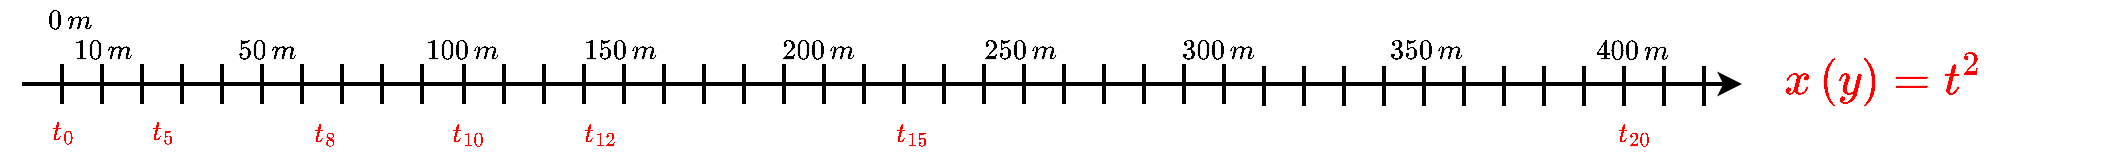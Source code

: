 <mxfile version="17.2.4" type="device"><diagram id="N8od6M9Qp5H4OYlGQzA6" name="Seite-1"><mxGraphModel dx="582" dy="389" grid="1" gridSize="10" guides="1" tooltips="1" connect="1" arrows="1" fold="1" page="1" pageScale="1" pageWidth="827" pageHeight="1169" math="1" shadow="0"><root><mxCell id="0"/><mxCell id="1" parent="0"/><mxCell id="4QHGNQHf5PUYb7Ftc_Lg-1" value="" style="endArrow=classic;html=1;rounded=0;strokeWidth=2;" edge="1" parent="1"><mxGeometry width="50" height="50" relative="1" as="geometry"><mxPoint x="100" y="240" as="sourcePoint"/><mxPoint x="960" y="240" as="targetPoint"/></mxGeometry></mxCell><mxCell id="4QHGNQHf5PUYb7Ftc_Lg-2" value="" style="endArrow=none;html=1;rounded=0;strokeWidth=2;" edge="1" parent="1"><mxGeometry width="50" height="50" relative="1" as="geometry"><mxPoint x="120" y="250" as="sourcePoint"/><mxPoint x="120" y="230" as="targetPoint"/></mxGeometry></mxCell><mxCell id="4QHGNQHf5PUYb7Ftc_Lg-3" value="" style="endArrow=none;html=1;rounded=0;strokeWidth=2;" edge="1" parent="1"><mxGeometry width="50" height="50" relative="1" as="geometry"><mxPoint x="140" y="250" as="sourcePoint"/><mxPoint x="140" y="230" as="targetPoint"/></mxGeometry></mxCell><mxCell id="4QHGNQHf5PUYb7Ftc_Lg-4" value="" style="endArrow=none;html=1;rounded=0;strokeWidth=2;" edge="1" parent="1"><mxGeometry width="50" height="50" relative="1" as="geometry"><mxPoint x="160" y="250" as="sourcePoint"/><mxPoint x="160" y="230" as="targetPoint"/></mxGeometry></mxCell><mxCell id="4QHGNQHf5PUYb7Ftc_Lg-5" value="" style="endArrow=none;html=1;rounded=0;strokeWidth=2;" edge="1" parent="1"><mxGeometry width="50" height="50" relative="1" as="geometry"><mxPoint x="180" y="250" as="sourcePoint"/><mxPoint x="180" y="230" as="targetPoint"/></mxGeometry></mxCell><mxCell id="4QHGNQHf5PUYb7Ftc_Lg-6" value="" style="endArrow=none;html=1;rounded=0;strokeWidth=2;" edge="1" parent="1"><mxGeometry width="50" height="50" relative="1" as="geometry"><mxPoint x="200" y="250" as="sourcePoint"/><mxPoint x="200" y="230" as="targetPoint"/></mxGeometry></mxCell><mxCell id="4QHGNQHf5PUYb7Ftc_Lg-7" value="" style="endArrow=none;html=1;rounded=0;strokeWidth=2;" edge="1" parent="1"><mxGeometry width="50" height="50" relative="1" as="geometry"><mxPoint x="220" y="250" as="sourcePoint"/><mxPoint x="220" y="230" as="targetPoint"/></mxGeometry></mxCell><mxCell id="4QHGNQHf5PUYb7Ftc_Lg-8" value="" style="endArrow=none;html=1;rounded=0;strokeWidth=2;" edge="1" parent="1"><mxGeometry width="50" height="50" relative="1" as="geometry"><mxPoint x="240" y="250" as="sourcePoint"/><mxPoint x="240" y="230" as="targetPoint"/></mxGeometry></mxCell><mxCell id="4QHGNQHf5PUYb7Ftc_Lg-9" value="" style="endArrow=none;html=1;rounded=0;strokeWidth=2;" edge="1" parent="1"><mxGeometry width="50" height="50" relative="1" as="geometry"><mxPoint x="260" y="250" as="sourcePoint"/><mxPoint x="260" y="230" as="targetPoint"/></mxGeometry></mxCell><mxCell id="4QHGNQHf5PUYb7Ftc_Lg-10" value="" style="endArrow=none;html=1;rounded=0;strokeWidth=2;" edge="1" parent="1"><mxGeometry width="50" height="50" relative="1" as="geometry"><mxPoint x="280" y="250" as="sourcePoint"/><mxPoint x="280" y="230" as="targetPoint"/></mxGeometry></mxCell><mxCell id="4QHGNQHf5PUYb7Ftc_Lg-11" value="" style="endArrow=none;html=1;rounded=0;strokeWidth=2;" edge="1" parent="1"><mxGeometry width="50" height="50" relative="1" as="geometry"><mxPoint x="300" y="250" as="sourcePoint"/><mxPoint x="300" y="230" as="targetPoint"/></mxGeometry></mxCell><mxCell id="4QHGNQHf5PUYb7Ftc_Lg-12" value="" style="endArrow=none;html=1;rounded=0;strokeWidth=2;" edge="1" parent="1"><mxGeometry width="50" height="50" relative="1" as="geometry"><mxPoint x="321" y="250" as="sourcePoint"/><mxPoint x="321" y="230" as="targetPoint"/></mxGeometry></mxCell><mxCell id="4QHGNQHf5PUYb7Ftc_Lg-13" value="" style="endArrow=none;html=1;rounded=0;strokeWidth=2;" edge="1" parent="1"><mxGeometry width="50" height="50" relative="1" as="geometry"><mxPoint x="341" y="250" as="sourcePoint"/><mxPoint x="341" y="230" as="targetPoint"/></mxGeometry></mxCell><mxCell id="4QHGNQHf5PUYb7Ftc_Lg-14" value="" style="endArrow=none;html=1;rounded=0;strokeWidth=2;" edge="1" parent="1"><mxGeometry width="50" height="50" relative="1" as="geometry"><mxPoint x="361" y="250" as="sourcePoint"/><mxPoint x="361" y="230" as="targetPoint"/></mxGeometry></mxCell><mxCell id="4QHGNQHf5PUYb7Ftc_Lg-15" value="" style="endArrow=none;html=1;rounded=0;strokeWidth=2;" edge="1" parent="1"><mxGeometry width="50" height="50" relative="1" as="geometry"><mxPoint x="381" y="250" as="sourcePoint"/><mxPoint x="381" y="230" as="targetPoint"/></mxGeometry></mxCell><mxCell id="4QHGNQHf5PUYb7Ftc_Lg-16" value="" style="endArrow=none;html=1;rounded=0;strokeWidth=2;" edge="1" parent="1"><mxGeometry width="50" height="50" relative="1" as="geometry"><mxPoint x="401" y="250" as="sourcePoint"/><mxPoint x="401" y="230" as="targetPoint"/></mxGeometry></mxCell><mxCell id="4QHGNQHf5PUYb7Ftc_Lg-17" value="" style="endArrow=none;html=1;rounded=0;strokeWidth=2;" edge="1" parent="1"><mxGeometry width="50" height="50" relative="1" as="geometry"><mxPoint x="421" y="250" as="sourcePoint"/><mxPoint x="421" y="230" as="targetPoint"/></mxGeometry></mxCell><mxCell id="4QHGNQHf5PUYb7Ftc_Lg-18" value="" style="endArrow=none;html=1;rounded=0;strokeWidth=2;" edge="1" parent="1"><mxGeometry width="50" height="50" relative="1" as="geometry"><mxPoint x="441" y="250" as="sourcePoint"/><mxPoint x="441" y="230" as="targetPoint"/></mxGeometry></mxCell><mxCell id="4QHGNQHf5PUYb7Ftc_Lg-19" value="" style="endArrow=none;html=1;rounded=0;strokeWidth=2;" edge="1" parent="1"><mxGeometry width="50" height="50" relative="1" as="geometry"><mxPoint x="461" y="250" as="sourcePoint"/><mxPoint x="461" y="230" as="targetPoint"/></mxGeometry></mxCell><mxCell id="4QHGNQHf5PUYb7Ftc_Lg-20" value="" style="endArrow=none;html=1;rounded=0;strokeWidth=2;" edge="1" parent="1"><mxGeometry width="50" height="50" relative="1" as="geometry"><mxPoint x="481" y="250" as="sourcePoint"/><mxPoint x="481" y="230" as="targetPoint"/></mxGeometry></mxCell><mxCell id="4QHGNQHf5PUYb7Ftc_Lg-21" value="" style="endArrow=none;html=1;rounded=0;strokeWidth=2;" edge="1" parent="1"><mxGeometry width="50" height="50" relative="1" as="geometry"><mxPoint x="501" y="250" as="sourcePoint"/><mxPoint x="501" y="230" as="targetPoint"/></mxGeometry></mxCell><mxCell id="4QHGNQHf5PUYb7Ftc_Lg-22" value="" style="endArrow=none;html=1;rounded=0;strokeWidth=2;" edge="1" parent="1"><mxGeometry width="50" height="50" relative="1" as="geometry"><mxPoint x="521" y="250" as="sourcePoint"/><mxPoint x="521" y="230" as="targetPoint"/></mxGeometry></mxCell><mxCell id="4QHGNQHf5PUYb7Ftc_Lg-23" value="" style="endArrow=none;html=1;rounded=0;strokeWidth=2;" edge="1" parent="1"><mxGeometry width="50" height="50" relative="1" as="geometry"><mxPoint x="541" y="250" as="sourcePoint"/><mxPoint x="541" y="230" as="targetPoint"/></mxGeometry></mxCell><mxCell id="4QHGNQHf5PUYb7Ftc_Lg-24" value="" style="endArrow=none;html=1;rounded=0;strokeWidth=2;" edge="1" parent="1"><mxGeometry width="50" height="50" relative="1" as="geometry"><mxPoint x="561" y="250" as="sourcePoint"/><mxPoint x="561" y="230" as="targetPoint"/></mxGeometry></mxCell><mxCell id="4QHGNQHf5PUYb7Ftc_Lg-25" value="" style="endArrow=none;html=1;rounded=0;strokeWidth=2;" edge="1" parent="1"><mxGeometry width="50" height="50" relative="1" as="geometry"><mxPoint x="581" y="250" as="sourcePoint"/><mxPoint x="581" y="230" as="targetPoint"/></mxGeometry></mxCell><mxCell id="4QHGNQHf5PUYb7Ftc_Lg-26" value="" style="endArrow=none;html=1;rounded=0;strokeWidth=2;" edge="1" parent="1"><mxGeometry width="50" height="50" relative="1" as="geometry"><mxPoint x="601" y="250" as="sourcePoint"/><mxPoint x="601" y="230" as="targetPoint"/></mxGeometry></mxCell><mxCell id="4QHGNQHf5PUYb7Ftc_Lg-27" value="" style="endArrow=none;html=1;rounded=0;strokeWidth=2;" edge="1" parent="1"><mxGeometry width="50" height="50" relative="1" as="geometry"><mxPoint x="621" y="250" as="sourcePoint"/><mxPoint x="621" y="230" as="targetPoint"/></mxGeometry></mxCell><mxCell id="4QHGNQHf5PUYb7Ftc_Lg-28" value="" style="endArrow=none;html=1;rounded=0;strokeWidth=2;" edge="1" parent="1"><mxGeometry width="50" height="50" relative="1" as="geometry"><mxPoint x="641" y="250" as="sourcePoint"/><mxPoint x="641" y="230" as="targetPoint"/></mxGeometry></mxCell><mxCell id="4QHGNQHf5PUYb7Ftc_Lg-29" value="" style="endArrow=none;html=1;rounded=0;strokeWidth=2;" edge="1" parent="1"><mxGeometry width="50" height="50" relative="1" as="geometry"><mxPoint x="661" y="250" as="sourcePoint"/><mxPoint x="661" y="230" as="targetPoint"/></mxGeometry></mxCell><mxCell id="4QHGNQHf5PUYb7Ftc_Lg-30" value="" style="endArrow=none;html=1;rounded=0;strokeWidth=2;" edge="1" parent="1"><mxGeometry width="50" height="50" relative="1" as="geometry"><mxPoint x="681" y="250" as="sourcePoint"/><mxPoint x="681" y="230" as="targetPoint"/></mxGeometry></mxCell><mxCell id="4QHGNQHf5PUYb7Ftc_Lg-31" value="" style="endArrow=none;html=1;rounded=0;strokeWidth=2;" edge="1" parent="1"><mxGeometry width="50" height="50" relative="1" as="geometry"><mxPoint x="701" y="250" as="sourcePoint"/><mxPoint x="701" y="230" as="targetPoint"/></mxGeometry></mxCell><mxCell id="4QHGNQHf5PUYb7Ftc_Lg-32" value="" style="endArrow=none;html=1;rounded=0;strokeWidth=2;" edge="1" parent="1"><mxGeometry width="50" height="50" relative="1" as="geometry"><mxPoint x="721" y="251" as="sourcePoint"/><mxPoint x="721" y="231" as="targetPoint"/></mxGeometry></mxCell><mxCell id="4QHGNQHf5PUYb7Ftc_Lg-33" value="" style="endArrow=none;html=1;rounded=0;strokeWidth=2;" edge="1" parent="1"><mxGeometry width="50" height="50" relative="1" as="geometry"><mxPoint x="741" y="251" as="sourcePoint"/><mxPoint x="741" y="231" as="targetPoint"/></mxGeometry></mxCell><mxCell id="4QHGNQHf5PUYb7Ftc_Lg-34" value="" style="endArrow=none;html=1;rounded=0;strokeWidth=2;" edge="1" parent="1"><mxGeometry width="50" height="50" relative="1" as="geometry"><mxPoint x="761" y="251" as="sourcePoint"/><mxPoint x="761" y="231" as="targetPoint"/></mxGeometry></mxCell><mxCell id="4QHGNQHf5PUYb7Ftc_Lg-35" value="" style="endArrow=none;html=1;rounded=0;strokeWidth=2;" edge="1" parent="1"><mxGeometry width="50" height="50" relative="1" as="geometry"><mxPoint x="781" y="251" as="sourcePoint"/><mxPoint x="781" y="231" as="targetPoint"/></mxGeometry></mxCell><mxCell id="4QHGNQHf5PUYb7Ftc_Lg-36" value="" style="endArrow=none;html=1;rounded=0;strokeWidth=2;" edge="1" parent="1"><mxGeometry width="50" height="50" relative="1" as="geometry"><mxPoint x="801" y="251" as="sourcePoint"/><mxPoint x="801" y="231" as="targetPoint"/></mxGeometry></mxCell><mxCell id="4QHGNQHf5PUYb7Ftc_Lg-37" value="" style="endArrow=none;html=1;rounded=0;strokeWidth=2;" edge="1" parent="1"><mxGeometry width="50" height="50" relative="1" as="geometry"><mxPoint x="821" y="251" as="sourcePoint"/><mxPoint x="821" y="231" as="targetPoint"/></mxGeometry></mxCell><mxCell id="4QHGNQHf5PUYb7Ftc_Lg-38" value="" style="endArrow=none;html=1;rounded=0;strokeWidth=2;" edge="1" parent="1"><mxGeometry width="50" height="50" relative="1" as="geometry"><mxPoint x="841" y="251" as="sourcePoint"/><mxPoint x="841" y="231" as="targetPoint"/></mxGeometry></mxCell><mxCell id="4QHGNQHf5PUYb7Ftc_Lg-39" value="" style="endArrow=none;html=1;rounded=0;strokeWidth=2;" edge="1" parent="1"><mxGeometry width="50" height="50" relative="1" as="geometry"><mxPoint x="861" y="251" as="sourcePoint"/><mxPoint x="861" y="231" as="targetPoint"/></mxGeometry></mxCell><mxCell id="4QHGNQHf5PUYb7Ftc_Lg-40" value="" style="endArrow=none;html=1;rounded=0;strokeWidth=2;" edge="1" parent="1"><mxGeometry width="50" height="50" relative="1" as="geometry"><mxPoint x="881" y="251" as="sourcePoint"/><mxPoint x="881" y="231" as="targetPoint"/></mxGeometry></mxCell><mxCell id="4QHGNQHf5PUYb7Ftc_Lg-41" value="" style="endArrow=none;html=1;rounded=0;strokeWidth=2;" edge="1" parent="1"><mxGeometry width="50" height="50" relative="1" as="geometry"><mxPoint x="901" y="251" as="sourcePoint"/><mxPoint x="901" y="231" as="targetPoint"/></mxGeometry></mxCell><mxCell id="4QHGNQHf5PUYb7Ftc_Lg-42" value="" style="endArrow=none;html=1;rounded=0;strokeWidth=2;" edge="1" parent="1"><mxGeometry width="50" height="50" relative="1" as="geometry"><mxPoint x="921" y="251" as="sourcePoint"/><mxPoint x="921" y="231" as="targetPoint"/></mxGeometry></mxCell><mxCell id="4QHGNQHf5PUYb7Ftc_Lg-43" value="" style="endArrow=none;html=1;rounded=0;strokeWidth=2;" edge="1" parent="1"><mxGeometry width="50" height="50" relative="1" as="geometry"><mxPoint x="941" y="251" as="sourcePoint"/><mxPoint x="941" y="231" as="targetPoint"/></mxGeometry></mxCell><mxCell id="4QHGNQHf5PUYb7Ftc_Lg-87" value="$$0 \, m$$" style="text;html=1;resizable=0;autosize=1;align=center;verticalAlign=middle;points=[];fillColor=none;strokeColor=none;rounded=0;" vertex="1" parent="1"><mxGeometry x="89" y="198" width="70" height="20" as="geometry"/></mxCell><mxCell id="4QHGNQHf5PUYb7Ftc_Lg-88" value="$$10 \, m$$" style="text;html=1;resizable=0;autosize=1;align=center;verticalAlign=middle;points=[];fillColor=none;strokeColor=none;rounded=0;" vertex="1" parent="1"><mxGeometry x="100" y="213" width="80" height="20" as="geometry"/></mxCell><mxCell id="4QHGNQHf5PUYb7Ftc_Lg-89" value="$$50 \, m$$" style="text;html=1;resizable=0;autosize=1;align=center;verticalAlign=middle;points=[];fillColor=none;strokeColor=none;rounded=0;" vertex="1" parent="1"><mxGeometry x="182" y="213" width="80" height="20" as="geometry"/></mxCell><mxCell id="4QHGNQHf5PUYb7Ftc_Lg-90" value="$$100 \, m$$" style="text;html=1;resizable=0;autosize=1;align=center;verticalAlign=middle;points=[];fillColor=none;strokeColor=none;rounded=0;" vertex="1" parent="1"><mxGeometry x="275" y="213" width="90" height="20" as="geometry"/></mxCell><mxCell id="4QHGNQHf5PUYb7Ftc_Lg-91" value="$$150 \, m$$" style="text;html=1;resizable=0;autosize=1;align=center;verticalAlign=middle;points=[];fillColor=none;strokeColor=none;rounded=0;" vertex="1" parent="1"><mxGeometry x="354" y="213" width="90" height="20" as="geometry"/></mxCell><mxCell id="4QHGNQHf5PUYb7Ftc_Lg-92" value="$$200&amp;nbsp;\, m$$" style="text;html=1;resizable=0;autosize=1;align=center;verticalAlign=middle;points=[];fillColor=none;strokeColor=none;rounded=0;" vertex="1" parent="1"><mxGeometry x="453" y="213" width="90" height="20" as="geometry"/></mxCell><mxCell id="4QHGNQHf5PUYb7Ftc_Lg-93" value="$$250&amp;nbsp;\, m$$" style="text;html=1;resizable=0;autosize=1;align=center;verticalAlign=middle;points=[];fillColor=none;strokeColor=none;rounded=0;" vertex="1" parent="1"><mxGeometry x="554" y="213" width="90" height="20" as="geometry"/></mxCell><mxCell id="4QHGNQHf5PUYb7Ftc_Lg-94" value="$$300 \, m$$" style="text;html=1;resizable=0;autosize=1;align=center;verticalAlign=middle;points=[];fillColor=none;strokeColor=none;rounded=0;" vertex="1" parent="1"><mxGeometry x="653" y="213" width="90" height="20" as="geometry"/></mxCell><mxCell id="4QHGNQHf5PUYb7Ftc_Lg-95" value="$$350 \, m$$" style="text;html=1;resizable=0;autosize=1;align=center;verticalAlign=middle;points=[];fillColor=none;strokeColor=none;rounded=0;" vertex="1" parent="1"><mxGeometry x="757" y="213" width="90" height="20" as="geometry"/></mxCell><mxCell id="4QHGNQHf5PUYb7Ftc_Lg-96" value="$$400 \, m$$" style="text;html=1;resizable=0;autosize=1;align=center;verticalAlign=middle;points=[];fillColor=none;strokeColor=none;rounded=0;" vertex="1" parent="1"><mxGeometry x="860" y="213" width="90" height="20" as="geometry"/></mxCell><mxCell id="4QHGNQHf5PUYb7Ftc_Lg-107" value="$$x \left( y \right) = t^2$$" style="text;html=1;resizable=0;autosize=1;align=center;verticalAlign=middle;points=[];fillColor=none;strokeColor=none;rounded=0;fontColor=#FF0000;fontSize=20;" vertex="1" parent="1"><mxGeometry x="910" y="222" width="240" height="30" as="geometry"/></mxCell><mxCell id="4QHGNQHf5PUYb7Ftc_Lg-109" value="$$t_0$$" style="text;html=1;resizable=0;autosize=1;align=center;verticalAlign=middle;points=[];fillColor=none;strokeColor=none;rounded=0;fontColor=#FF0000;fontStyle=1" vertex="1" parent="1"><mxGeometry x="90" y="254" width="60" height="20" as="geometry"/></mxCell><mxCell id="4QHGNQHf5PUYb7Ftc_Lg-110" value="$$t_5$$" style="text;html=1;resizable=0;autosize=1;align=center;verticalAlign=middle;points=[];fillColor=none;strokeColor=none;rounded=0;fontColor=#FF0000;fontStyle=1" vertex="1" parent="1"><mxGeometry x="140" y="254" width="60" height="20" as="geometry"/></mxCell><mxCell id="4QHGNQHf5PUYb7Ftc_Lg-111" value="$$t_8$$" style="text;html=1;resizable=0;autosize=1;align=center;verticalAlign=middle;points=[];fillColor=none;strokeColor=none;rounded=0;fontColor=#FF0000;fontStyle=1" vertex="1" parent="1"><mxGeometry x="221" y="255" width="60" height="20" as="geometry"/></mxCell><mxCell id="4QHGNQHf5PUYb7Ftc_Lg-112" value="$$t_{10}$$" style="text;html=1;resizable=0;autosize=1;align=center;verticalAlign=middle;points=[];fillColor=none;strokeColor=none;rounded=0;fontColor=#FF0000;fontStyle=1" vertex="1" parent="1"><mxGeometry x="283" y="255" width="80" height="20" as="geometry"/></mxCell><mxCell id="4QHGNQHf5PUYb7Ftc_Lg-113" value="$$t_{12}$$" style="text;html=1;resizable=0;autosize=1;align=center;verticalAlign=middle;points=[];fillColor=none;strokeColor=none;rounded=0;fontColor=#FF0000;fontStyle=1" vertex="1" parent="1"><mxGeometry x="349" y="255" width="80" height="20" as="geometry"/></mxCell><mxCell id="4QHGNQHf5PUYb7Ftc_Lg-114" value="$$t_{15}$$" style="text;html=1;resizable=0;autosize=1;align=center;verticalAlign=middle;points=[];fillColor=none;strokeColor=none;rounded=0;fontColor=#FF0000;fontStyle=1" vertex="1" parent="1"><mxGeometry x="505" y="255" width="80" height="20" as="geometry"/></mxCell><mxCell id="4QHGNQHf5PUYb7Ftc_Lg-115" value="$$t_{20}$$" style="text;html=1;resizable=0;autosize=1;align=center;verticalAlign=middle;points=[];fillColor=none;strokeColor=none;rounded=0;fontColor=#FF0000;fontStyle=1" vertex="1" parent="1"><mxGeometry x="866" y="255" width="80" height="20" as="geometry"/></mxCell></root></mxGraphModel></diagram></mxfile>